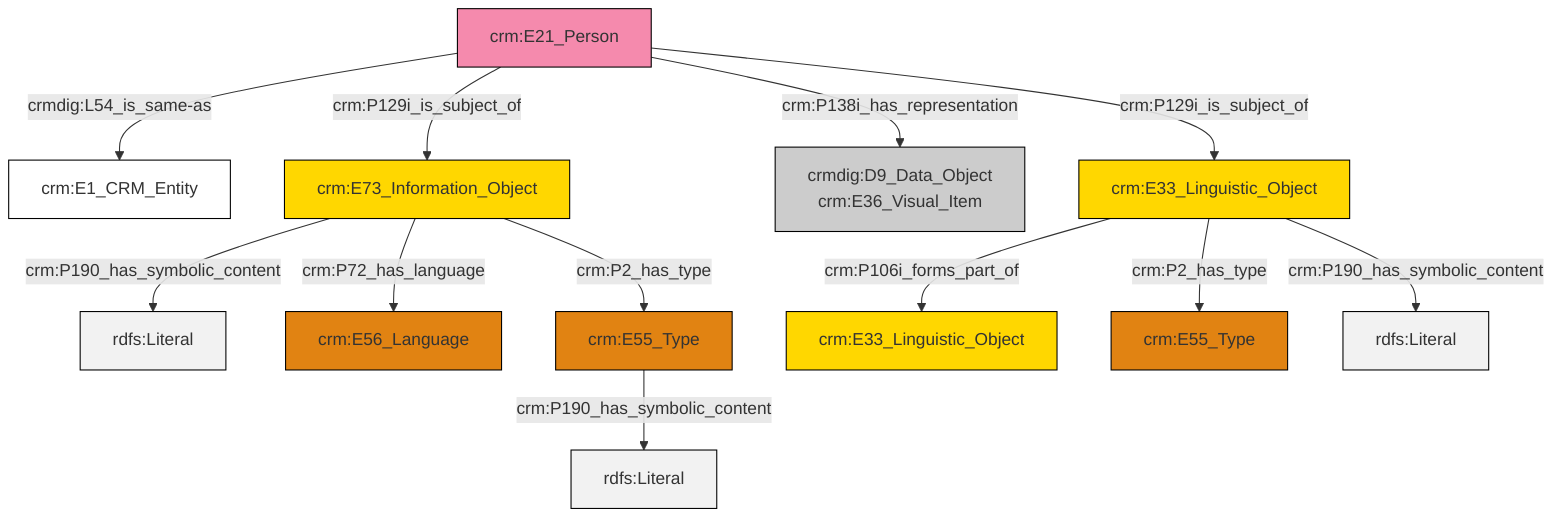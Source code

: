 graph TD
classDef Literal fill:#f2f2f2,stroke:#000000;
classDef CRM_Entity fill:#FFFFFF,stroke:#000000;
classDef Temporal_Entity fill:#00C9E6, stroke:#000000;
classDef Type fill:#E18312, stroke:#000000;
classDef Time-Span fill:#2C9C91, stroke:#000000;
classDef Appellation fill:#FFEB7F, stroke:#000000;
classDef Place fill:#008836, stroke:#000000;
classDef Persistent_Item fill:#B266B2, stroke:#000000;
classDef Conceptual_Object fill:#FFD700, stroke:#000000;
classDef Physical_Thing fill:#D2B48C, stroke:#000000;
classDef Actor fill:#f58aad, stroke:#000000;
classDef PC_Classes fill:#4ce600, stroke:#000000;
classDef Multi fill:#cccccc,stroke:#000000;

4["crm:E21_Person"]:::Actor -->|crmdig:L54_is_same-as| 5["crm:E1_CRM_Entity"]:::CRM_Entity
4["crm:E21_Person"]:::Actor -->|crm:P129i_is_subject_of| 6["crm:E73_Information_Object"]:::Conceptual_Object
6["crm:E73_Information_Object"]:::Conceptual_Object -->|crm:P190_has_symbolic_content| 8[rdfs:Literal]:::Literal
9["crm:E33_Linguistic_Object"]:::Conceptual_Object -->|crm:P106i_forms_part_of| 10["crm:E33_Linguistic_Object"]:::Conceptual_Object
11["crm:E55_Type"]:::Type -->|crm:P190_has_symbolic_content| 12[rdfs:Literal]:::Literal
9["crm:E33_Linguistic_Object"]:::Conceptual_Object -->|crm:P2_has_type| 2["crm:E55_Type"]:::Type
6["crm:E73_Information_Object"]:::Conceptual_Object -->|crm:P72_has_language| 14["crm:E56_Language"]:::Type
4["crm:E21_Person"]:::Actor -->|crm:P138i_has_representation| 0["crmdig:D9_Data_Object<br>crm:E36_Visual_Item"]:::Multi
6["crm:E73_Information_Object"]:::Conceptual_Object -->|crm:P2_has_type| 11["crm:E55_Type"]:::Type
9["crm:E33_Linguistic_Object"]:::Conceptual_Object -->|crm:P190_has_symbolic_content| 20[rdfs:Literal]:::Literal
4["crm:E21_Person"]:::Actor -->|crm:P129i_is_subject_of| 9["crm:E33_Linguistic_Object"]:::Conceptual_Object
